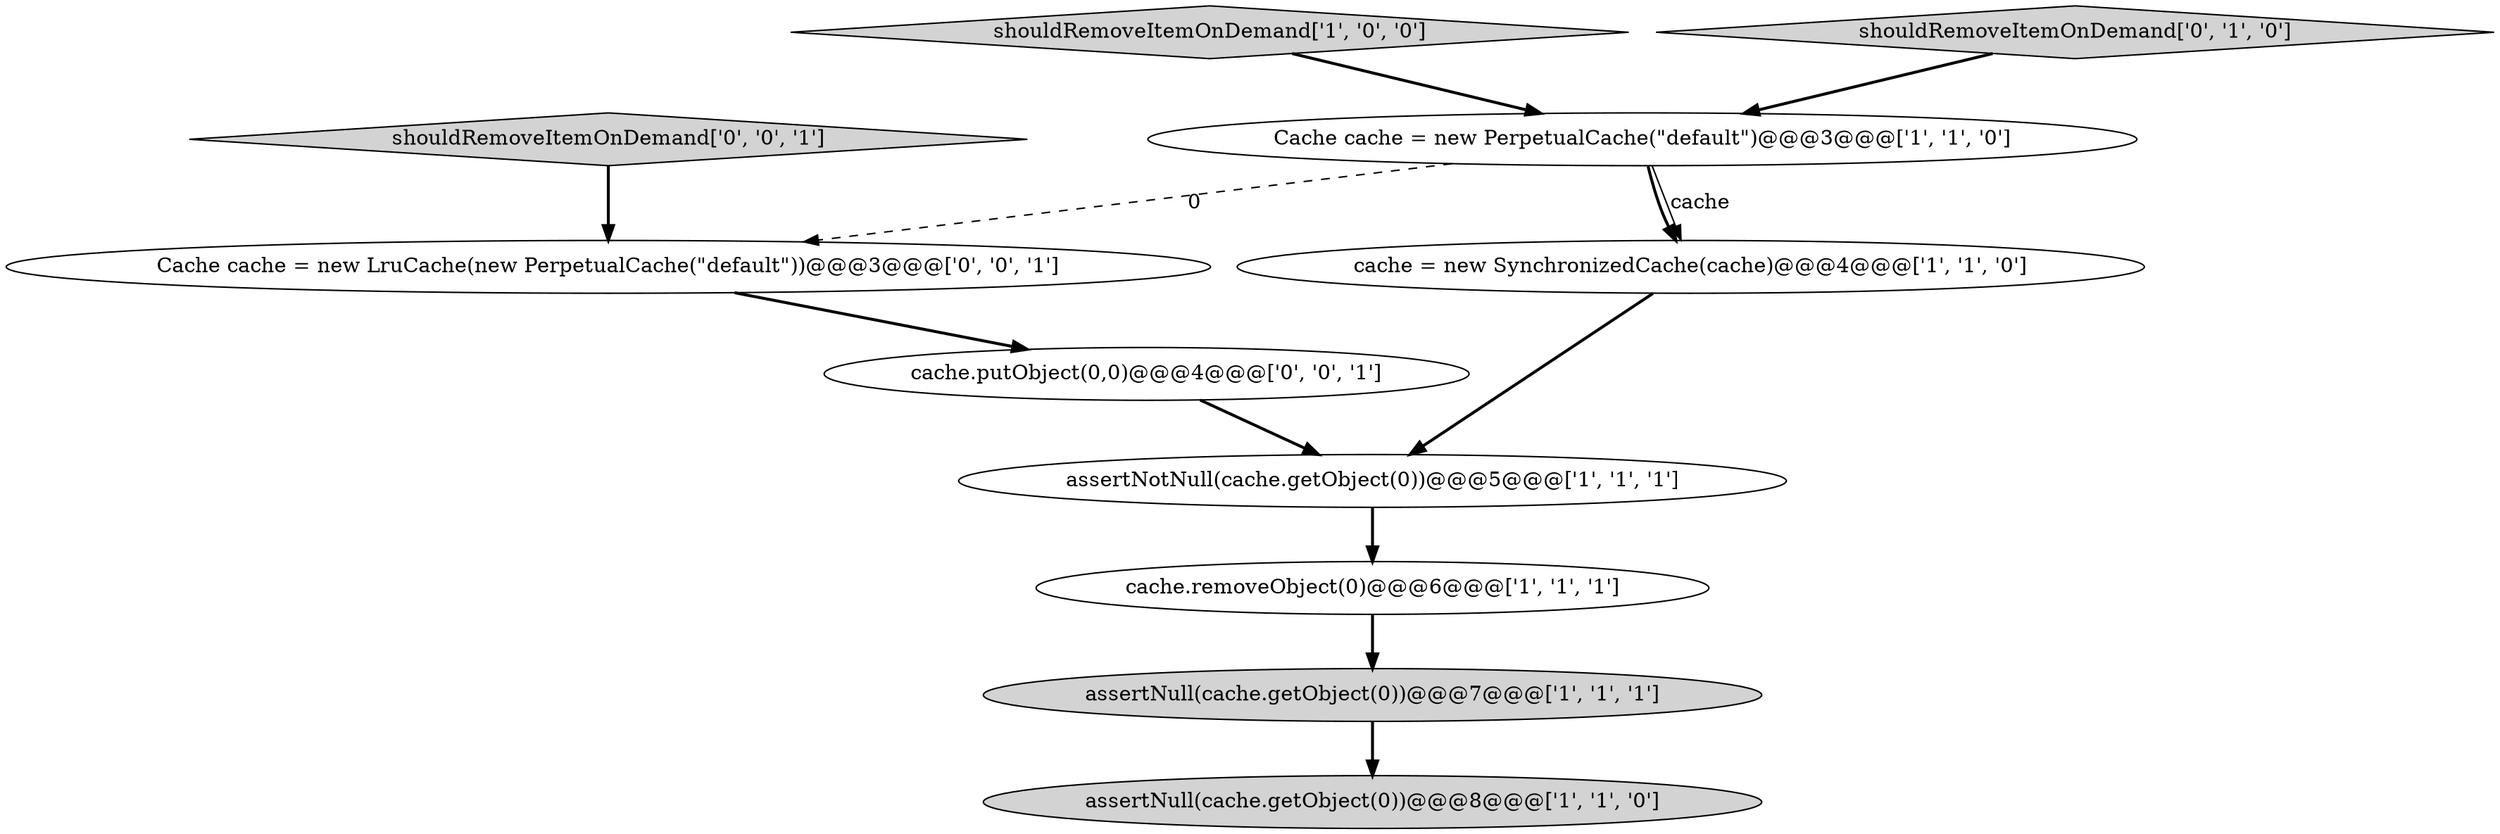 digraph {
6 [style = filled, label = "assertNotNull(cache.getObject(0))@@@5@@@['1', '1', '1']", fillcolor = white, shape = ellipse image = "AAA0AAABBB1BBB"];
10 [style = filled, label = "shouldRemoveItemOnDemand['0', '0', '1']", fillcolor = lightgray, shape = diamond image = "AAA0AAABBB3BBB"];
3 [style = filled, label = "assertNull(cache.getObject(0))@@@8@@@['1', '1', '0']", fillcolor = lightgray, shape = ellipse image = "AAA0AAABBB1BBB"];
9 [style = filled, label = "cache.putObject(0,0)@@@4@@@['0', '0', '1']", fillcolor = white, shape = ellipse image = "AAA0AAABBB3BBB"];
0 [style = filled, label = "Cache cache = new PerpetualCache(\"default\")@@@3@@@['1', '1', '0']", fillcolor = white, shape = ellipse image = "AAA0AAABBB1BBB"];
1 [style = filled, label = "cache.removeObject(0)@@@6@@@['1', '1', '1']", fillcolor = white, shape = ellipse image = "AAA0AAABBB1BBB"];
4 [style = filled, label = "cache = new SynchronizedCache(cache)@@@4@@@['1', '1', '0']", fillcolor = white, shape = ellipse image = "AAA0AAABBB1BBB"];
8 [style = filled, label = "Cache cache = new LruCache(new PerpetualCache(\"default\"))@@@3@@@['0', '0', '1']", fillcolor = white, shape = ellipse image = "AAA0AAABBB3BBB"];
5 [style = filled, label = "shouldRemoveItemOnDemand['1', '0', '0']", fillcolor = lightgray, shape = diamond image = "AAA0AAABBB1BBB"];
2 [style = filled, label = "assertNull(cache.getObject(0))@@@7@@@['1', '1', '1']", fillcolor = lightgray, shape = ellipse image = "AAA0AAABBB1BBB"];
7 [style = filled, label = "shouldRemoveItemOnDemand['0', '1', '0']", fillcolor = lightgray, shape = diamond image = "AAA0AAABBB2BBB"];
6->1 [style = bold, label=""];
0->8 [style = dashed, label="0"];
1->2 [style = bold, label=""];
7->0 [style = bold, label=""];
10->8 [style = bold, label=""];
5->0 [style = bold, label=""];
0->4 [style = bold, label=""];
0->4 [style = solid, label="cache"];
4->6 [style = bold, label=""];
2->3 [style = bold, label=""];
9->6 [style = bold, label=""];
8->9 [style = bold, label=""];
}
